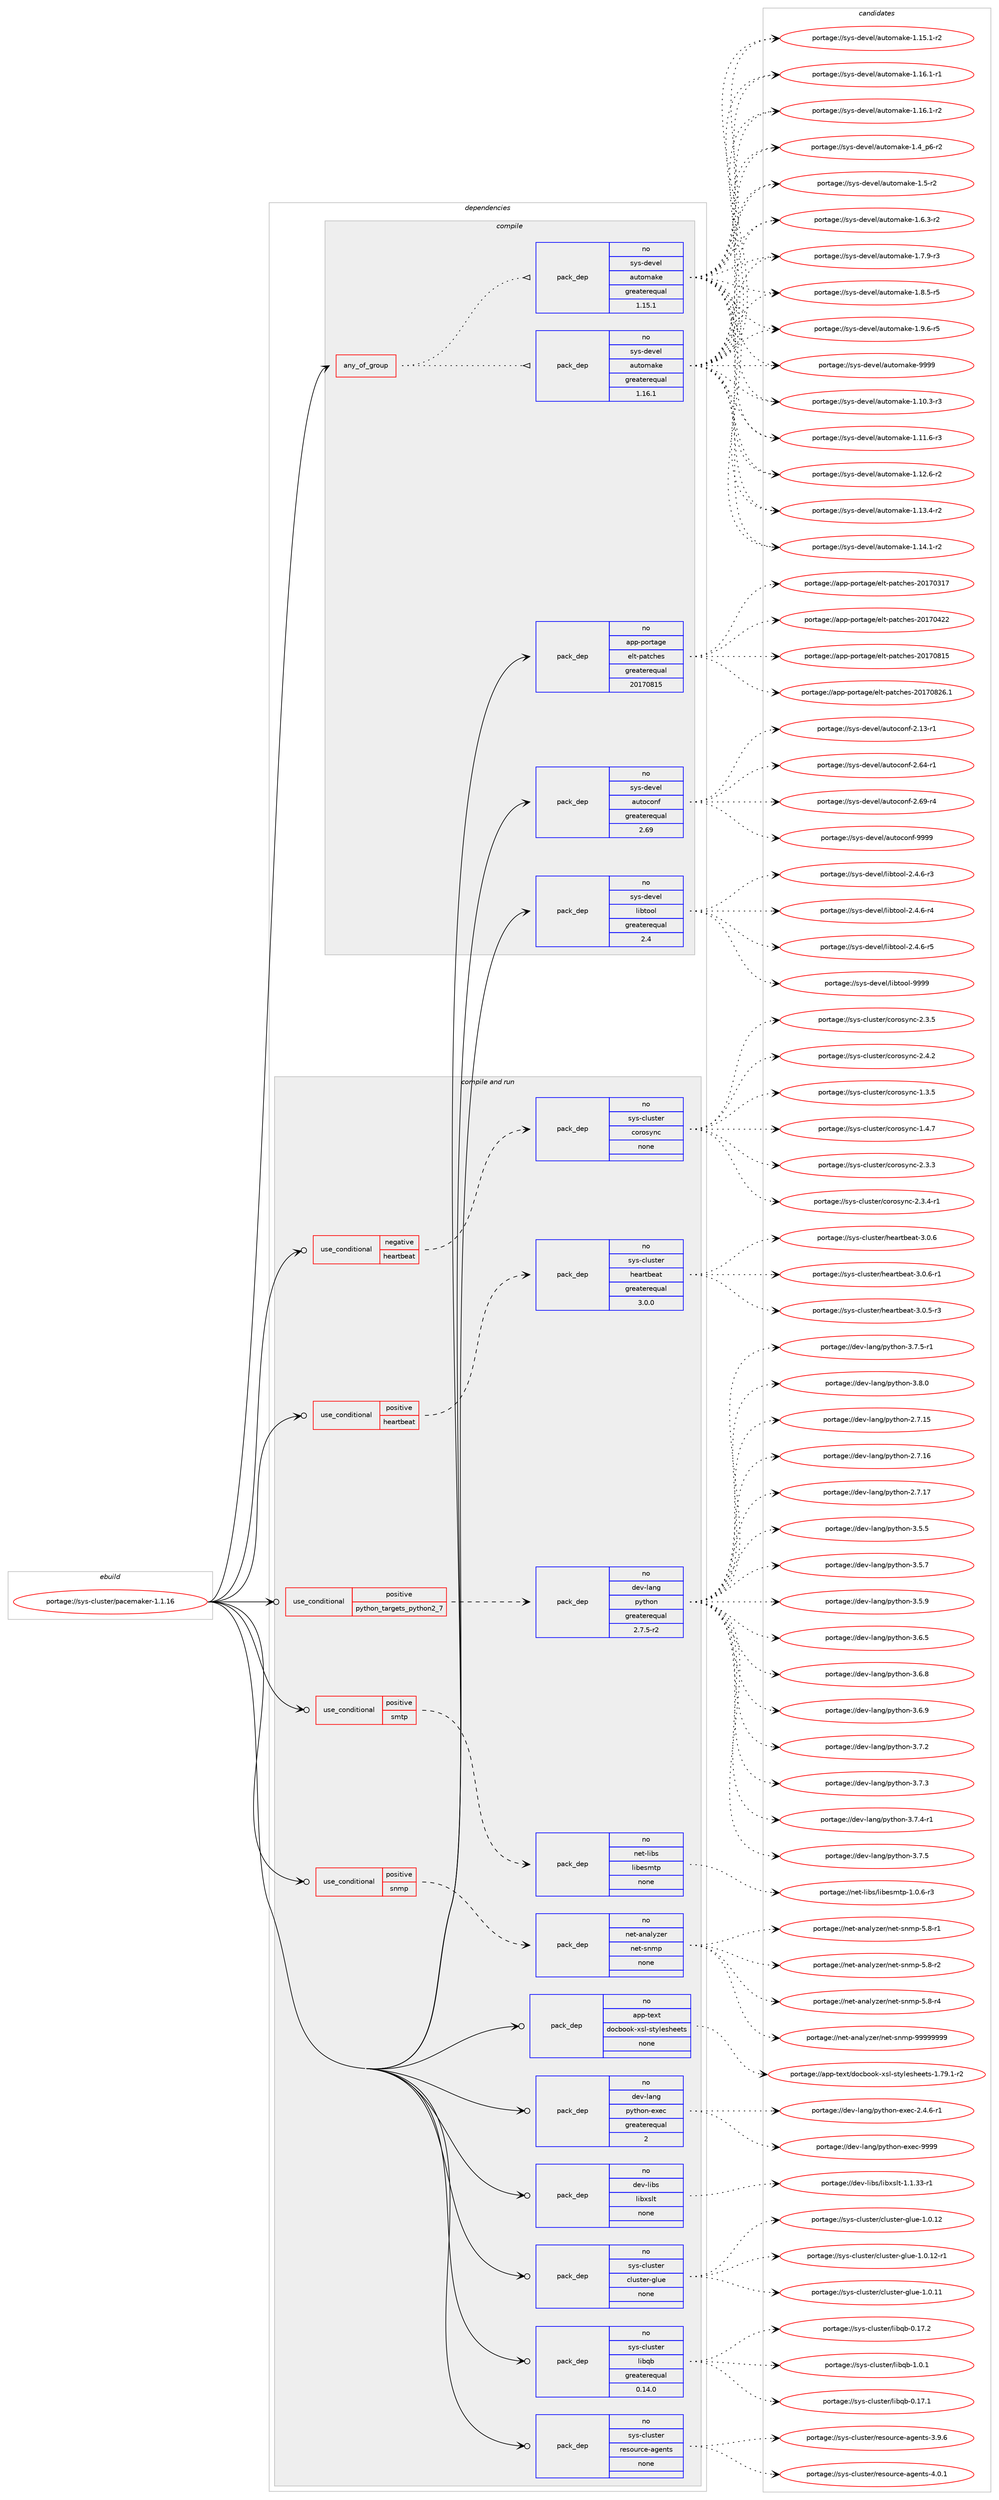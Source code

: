 digraph prolog {

# *************
# Graph options
# *************

newrank=true;
concentrate=true;
compound=true;
graph [rankdir=LR,fontname=Helvetica,fontsize=10,ranksep=1.5];#, ranksep=2.5, nodesep=0.2];
edge  [arrowhead=vee];
node  [fontname=Helvetica,fontsize=10];

# **********
# The ebuild
# **********

subgraph cluster_leftcol {
color=gray;
rank=same;
label=<<i>ebuild</i>>;
id [label="portage://sys-cluster/pacemaker-1.1.16", color=red, width=4, href="../sys-cluster/pacemaker-1.1.16.svg"];
}

# ****************
# The dependencies
# ****************

subgraph cluster_midcol {
color=gray;
label=<<i>dependencies</i>>;
subgraph cluster_compile {
fillcolor="#eeeeee";
style=filled;
label=<<i>compile</i>>;
subgraph any6788 {
dependency420445 [label=<<TABLE BORDER="0" CELLBORDER="1" CELLSPACING="0" CELLPADDING="4"><TR><TD CELLPADDING="10">any_of_group</TD></TR></TABLE>>, shape=none, color=red];subgraph pack311557 {
dependency420446 [label=<<TABLE BORDER="0" CELLBORDER="1" CELLSPACING="0" CELLPADDING="4" WIDTH="220"><TR><TD ROWSPAN="6" CELLPADDING="30">pack_dep</TD></TR><TR><TD WIDTH="110">no</TD></TR><TR><TD>sys-devel</TD></TR><TR><TD>automake</TD></TR><TR><TD>greaterequal</TD></TR><TR><TD>1.16.1</TD></TR></TABLE>>, shape=none, color=blue];
}
dependency420445:e -> dependency420446:w [weight=20,style="dotted",arrowhead="oinv"];
subgraph pack311558 {
dependency420447 [label=<<TABLE BORDER="0" CELLBORDER="1" CELLSPACING="0" CELLPADDING="4" WIDTH="220"><TR><TD ROWSPAN="6" CELLPADDING="30">pack_dep</TD></TR><TR><TD WIDTH="110">no</TD></TR><TR><TD>sys-devel</TD></TR><TR><TD>automake</TD></TR><TR><TD>greaterequal</TD></TR><TR><TD>1.15.1</TD></TR></TABLE>>, shape=none, color=blue];
}
dependency420445:e -> dependency420447:w [weight=20,style="dotted",arrowhead="oinv"];
}
id:e -> dependency420445:w [weight=20,style="solid",arrowhead="vee"];
subgraph pack311559 {
dependency420448 [label=<<TABLE BORDER="0" CELLBORDER="1" CELLSPACING="0" CELLPADDING="4" WIDTH="220"><TR><TD ROWSPAN="6" CELLPADDING="30">pack_dep</TD></TR><TR><TD WIDTH="110">no</TD></TR><TR><TD>app-portage</TD></TR><TR><TD>elt-patches</TD></TR><TR><TD>greaterequal</TD></TR><TR><TD>20170815</TD></TR></TABLE>>, shape=none, color=blue];
}
id:e -> dependency420448:w [weight=20,style="solid",arrowhead="vee"];
subgraph pack311560 {
dependency420449 [label=<<TABLE BORDER="0" CELLBORDER="1" CELLSPACING="0" CELLPADDING="4" WIDTH="220"><TR><TD ROWSPAN="6" CELLPADDING="30">pack_dep</TD></TR><TR><TD WIDTH="110">no</TD></TR><TR><TD>sys-devel</TD></TR><TR><TD>autoconf</TD></TR><TR><TD>greaterequal</TD></TR><TR><TD>2.69</TD></TR></TABLE>>, shape=none, color=blue];
}
id:e -> dependency420449:w [weight=20,style="solid",arrowhead="vee"];
subgraph pack311561 {
dependency420450 [label=<<TABLE BORDER="0" CELLBORDER="1" CELLSPACING="0" CELLPADDING="4" WIDTH="220"><TR><TD ROWSPAN="6" CELLPADDING="30">pack_dep</TD></TR><TR><TD WIDTH="110">no</TD></TR><TR><TD>sys-devel</TD></TR><TR><TD>libtool</TD></TR><TR><TD>greaterequal</TD></TR><TR><TD>2.4</TD></TR></TABLE>>, shape=none, color=blue];
}
id:e -> dependency420450:w [weight=20,style="solid",arrowhead="vee"];
}
subgraph cluster_compileandrun {
fillcolor="#eeeeee";
style=filled;
label=<<i>compile and run</i>>;
subgraph cond101871 {
dependency420451 [label=<<TABLE BORDER="0" CELLBORDER="1" CELLSPACING="0" CELLPADDING="4"><TR><TD ROWSPAN="3" CELLPADDING="10">use_conditional</TD></TR><TR><TD>negative</TD></TR><TR><TD>heartbeat</TD></TR></TABLE>>, shape=none, color=red];
subgraph pack311562 {
dependency420452 [label=<<TABLE BORDER="0" CELLBORDER="1" CELLSPACING="0" CELLPADDING="4" WIDTH="220"><TR><TD ROWSPAN="6" CELLPADDING="30">pack_dep</TD></TR><TR><TD WIDTH="110">no</TD></TR><TR><TD>sys-cluster</TD></TR><TR><TD>corosync</TD></TR><TR><TD>none</TD></TR><TR><TD></TD></TR></TABLE>>, shape=none, color=blue];
}
dependency420451:e -> dependency420452:w [weight=20,style="dashed",arrowhead="vee"];
}
id:e -> dependency420451:w [weight=20,style="solid",arrowhead="odotvee"];
subgraph cond101872 {
dependency420453 [label=<<TABLE BORDER="0" CELLBORDER="1" CELLSPACING="0" CELLPADDING="4"><TR><TD ROWSPAN="3" CELLPADDING="10">use_conditional</TD></TR><TR><TD>positive</TD></TR><TR><TD>heartbeat</TD></TR></TABLE>>, shape=none, color=red];
subgraph pack311563 {
dependency420454 [label=<<TABLE BORDER="0" CELLBORDER="1" CELLSPACING="0" CELLPADDING="4" WIDTH="220"><TR><TD ROWSPAN="6" CELLPADDING="30">pack_dep</TD></TR><TR><TD WIDTH="110">no</TD></TR><TR><TD>sys-cluster</TD></TR><TR><TD>heartbeat</TD></TR><TR><TD>greaterequal</TD></TR><TR><TD>3.0.0</TD></TR></TABLE>>, shape=none, color=blue];
}
dependency420453:e -> dependency420454:w [weight=20,style="dashed",arrowhead="vee"];
}
id:e -> dependency420453:w [weight=20,style="solid",arrowhead="odotvee"];
subgraph cond101873 {
dependency420455 [label=<<TABLE BORDER="0" CELLBORDER="1" CELLSPACING="0" CELLPADDING="4"><TR><TD ROWSPAN="3" CELLPADDING="10">use_conditional</TD></TR><TR><TD>positive</TD></TR><TR><TD>python_targets_python2_7</TD></TR></TABLE>>, shape=none, color=red];
subgraph pack311564 {
dependency420456 [label=<<TABLE BORDER="0" CELLBORDER="1" CELLSPACING="0" CELLPADDING="4" WIDTH="220"><TR><TD ROWSPAN="6" CELLPADDING="30">pack_dep</TD></TR><TR><TD WIDTH="110">no</TD></TR><TR><TD>dev-lang</TD></TR><TR><TD>python</TD></TR><TR><TD>greaterequal</TD></TR><TR><TD>2.7.5-r2</TD></TR></TABLE>>, shape=none, color=blue];
}
dependency420455:e -> dependency420456:w [weight=20,style="dashed",arrowhead="vee"];
}
id:e -> dependency420455:w [weight=20,style="solid",arrowhead="odotvee"];
subgraph cond101874 {
dependency420457 [label=<<TABLE BORDER="0" CELLBORDER="1" CELLSPACING="0" CELLPADDING="4"><TR><TD ROWSPAN="3" CELLPADDING="10">use_conditional</TD></TR><TR><TD>positive</TD></TR><TR><TD>smtp</TD></TR></TABLE>>, shape=none, color=red];
subgraph pack311565 {
dependency420458 [label=<<TABLE BORDER="0" CELLBORDER="1" CELLSPACING="0" CELLPADDING="4" WIDTH="220"><TR><TD ROWSPAN="6" CELLPADDING="30">pack_dep</TD></TR><TR><TD WIDTH="110">no</TD></TR><TR><TD>net-libs</TD></TR><TR><TD>libesmtp</TD></TR><TR><TD>none</TD></TR><TR><TD></TD></TR></TABLE>>, shape=none, color=blue];
}
dependency420457:e -> dependency420458:w [weight=20,style="dashed",arrowhead="vee"];
}
id:e -> dependency420457:w [weight=20,style="solid",arrowhead="odotvee"];
subgraph cond101875 {
dependency420459 [label=<<TABLE BORDER="0" CELLBORDER="1" CELLSPACING="0" CELLPADDING="4"><TR><TD ROWSPAN="3" CELLPADDING="10">use_conditional</TD></TR><TR><TD>positive</TD></TR><TR><TD>snmp</TD></TR></TABLE>>, shape=none, color=red];
subgraph pack311566 {
dependency420460 [label=<<TABLE BORDER="0" CELLBORDER="1" CELLSPACING="0" CELLPADDING="4" WIDTH="220"><TR><TD ROWSPAN="6" CELLPADDING="30">pack_dep</TD></TR><TR><TD WIDTH="110">no</TD></TR><TR><TD>net-analyzer</TD></TR><TR><TD>net-snmp</TD></TR><TR><TD>none</TD></TR><TR><TD></TD></TR></TABLE>>, shape=none, color=blue];
}
dependency420459:e -> dependency420460:w [weight=20,style="dashed",arrowhead="vee"];
}
id:e -> dependency420459:w [weight=20,style="solid",arrowhead="odotvee"];
subgraph pack311567 {
dependency420461 [label=<<TABLE BORDER="0" CELLBORDER="1" CELLSPACING="0" CELLPADDING="4" WIDTH="220"><TR><TD ROWSPAN="6" CELLPADDING="30">pack_dep</TD></TR><TR><TD WIDTH="110">no</TD></TR><TR><TD>app-text</TD></TR><TR><TD>docbook-xsl-stylesheets</TD></TR><TR><TD>none</TD></TR><TR><TD></TD></TR></TABLE>>, shape=none, color=blue];
}
id:e -> dependency420461:w [weight=20,style="solid",arrowhead="odotvee"];
subgraph pack311568 {
dependency420462 [label=<<TABLE BORDER="0" CELLBORDER="1" CELLSPACING="0" CELLPADDING="4" WIDTH="220"><TR><TD ROWSPAN="6" CELLPADDING="30">pack_dep</TD></TR><TR><TD WIDTH="110">no</TD></TR><TR><TD>dev-lang</TD></TR><TR><TD>python-exec</TD></TR><TR><TD>greaterequal</TD></TR><TR><TD>2</TD></TR></TABLE>>, shape=none, color=blue];
}
id:e -> dependency420462:w [weight=20,style="solid",arrowhead="odotvee"];
subgraph pack311569 {
dependency420463 [label=<<TABLE BORDER="0" CELLBORDER="1" CELLSPACING="0" CELLPADDING="4" WIDTH="220"><TR><TD ROWSPAN="6" CELLPADDING="30">pack_dep</TD></TR><TR><TD WIDTH="110">no</TD></TR><TR><TD>dev-libs</TD></TR><TR><TD>libxslt</TD></TR><TR><TD>none</TD></TR><TR><TD></TD></TR></TABLE>>, shape=none, color=blue];
}
id:e -> dependency420463:w [weight=20,style="solid",arrowhead="odotvee"];
subgraph pack311570 {
dependency420464 [label=<<TABLE BORDER="0" CELLBORDER="1" CELLSPACING="0" CELLPADDING="4" WIDTH="220"><TR><TD ROWSPAN="6" CELLPADDING="30">pack_dep</TD></TR><TR><TD WIDTH="110">no</TD></TR><TR><TD>sys-cluster</TD></TR><TR><TD>cluster-glue</TD></TR><TR><TD>none</TD></TR><TR><TD></TD></TR></TABLE>>, shape=none, color=blue];
}
id:e -> dependency420464:w [weight=20,style="solid",arrowhead="odotvee"];
subgraph pack311571 {
dependency420465 [label=<<TABLE BORDER="0" CELLBORDER="1" CELLSPACING="0" CELLPADDING="4" WIDTH="220"><TR><TD ROWSPAN="6" CELLPADDING="30">pack_dep</TD></TR><TR><TD WIDTH="110">no</TD></TR><TR><TD>sys-cluster</TD></TR><TR><TD>libqb</TD></TR><TR><TD>greaterequal</TD></TR><TR><TD>0.14.0</TD></TR></TABLE>>, shape=none, color=blue];
}
id:e -> dependency420465:w [weight=20,style="solid",arrowhead="odotvee"];
subgraph pack311572 {
dependency420466 [label=<<TABLE BORDER="0" CELLBORDER="1" CELLSPACING="0" CELLPADDING="4" WIDTH="220"><TR><TD ROWSPAN="6" CELLPADDING="30">pack_dep</TD></TR><TR><TD WIDTH="110">no</TD></TR><TR><TD>sys-cluster</TD></TR><TR><TD>resource-agents</TD></TR><TR><TD>none</TD></TR><TR><TD></TD></TR></TABLE>>, shape=none, color=blue];
}
id:e -> dependency420466:w [weight=20,style="solid",arrowhead="odotvee"];
}
subgraph cluster_run {
fillcolor="#eeeeee";
style=filled;
label=<<i>run</i>>;
}
}

# **************
# The candidates
# **************

subgraph cluster_choices {
rank=same;
color=gray;
label=<<i>candidates</i>>;

subgraph choice311557 {
color=black;
nodesep=1;
choiceportage11512111545100101118101108479711711611110997107101454946494846514511451 [label="portage://sys-devel/automake-1.10.3-r3", color=red, width=4,href="../sys-devel/automake-1.10.3-r3.svg"];
choiceportage11512111545100101118101108479711711611110997107101454946494946544511451 [label="portage://sys-devel/automake-1.11.6-r3", color=red, width=4,href="../sys-devel/automake-1.11.6-r3.svg"];
choiceportage11512111545100101118101108479711711611110997107101454946495046544511450 [label="portage://sys-devel/automake-1.12.6-r2", color=red, width=4,href="../sys-devel/automake-1.12.6-r2.svg"];
choiceportage11512111545100101118101108479711711611110997107101454946495146524511450 [label="portage://sys-devel/automake-1.13.4-r2", color=red, width=4,href="../sys-devel/automake-1.13.4-r2.svg"];
choiceportage11512111545100101118101108479711711611110997107101454946495246494511450 [label="portage://sys-devel/automake-1.14.1-r2", color=red, width=4,href="../sys-devel/automake-1.14.1-r2.svg"];
choiceportage11512111545100101118101108479711711611110997107101454946495346494511450 [label="portage://sys-devel/automake-1.15.1-r2", color=red, width=4,href="../sys-devel/automake-1.15.1-r2.svg"];
choiceportage11512111545100101118101108479711711611110997107101454946495446494511449 [label="portage://sys-devel/automake-1.16.1-r1", color=red, width=4,href="../sys-devel/automake-1.16.1-r1.svg"];
choiceportage11512111545100101118101108479711711611110997107101454946495446494511450 [label="portage://sys-devel/automake-1.16.1-r2", color=red, width=4,href="../sys-devel/automake-1.16.1-r2.svg"];
choiceportage115121115451001011181011084797117116111109971071014549465295112544511450 [label="portage://sys-devel/automake-1.4_p6-r2", color=red, width=4,href="../sys-devel/automake-1.4_p6-r2.svg"];
choiceportage11512111545100101118101108479711711611110997107101454946534511450 [label="portage://sys-devel/automake-1.5-r2", color=red, width=4,href="../sys-devel/automake-1.5-r2.svg"];
choiceportage115121115451001011181011084797117116111109971071014549465446514511450 [label="portage://sys-devel/automake-1.6.3-r2", color=red, width=4,href="../sys-devel/automake-1.6.3-r2.svg"];
choiceportage115121115451001011181011084797117116111109971071014549465546574511451 [label="portage://sys-devel/automake-1.7.9-r3", color=red, width=4,href="../sys-devel/automake-1.7.9-r3.svg"];
choiceportage115121115451001011181011084797117116111109971071014549465646534511453 [label="portage://sys-devel/automake-1.8.5-r5", color=red, width=4,href="../sys-devel/automake-1.8.5-r5.svg"];
choiceportage115121115451001011181011084797117116111109971071014549465746544511453 [label="portage://sys-devel/automake-1.9.6-r5", color=red, width=4,href="../sys-devel/automake-1.9.6-r5.svg"];
choiceportage115121115451001011181011084797117116111109971071014557575757 [label="portage://sys-devel/automake-9999", color=red, width=4,href="../sys-devel/automake-9999.svg"];
dependency420446:e -> choiceportage11512111545100101118101108479711711611110997107101454946494846514511451:w [style=dotted,weight="100"];
dependency420446:e -> choiceportage11512111545100101118101108479711711611110997107101454946494946544511451:w [style=dotted,weight="100"];
dependency420446:e -> choiceportage11512111545100101118101108479711711611110997107101454946495046544511450:w [style=dotted,weight="100"];
dependency420446:e -> choiceportage11512111545100101118101108479711711611110997107101454946495146524511450:w [style=dotted,weight="100"];
dependency420446:e -> choiceportage11512111545100101118101108479711711611110997107101454946495246494511450:w [style=dotted,weight="100"];
dependency420446:e -> choiceportage11512111545100101118101108479711711611110997107101454946495346494511450:w [style=dotted,weight="100"];
dependency420446:e -> choiceportage11512111545100101118101108479711711611110997107101454946495446494511449:w [style=dotted,weight="100"];
dependency420446:e -> choiceportage11512111545100101118101108479711711611110997107101454946495446494511450:w [style=dotted,weight="100"];
dependency420446:e -> choiceportage115121115451001011181011084797117116111109971071014549465295112544511450:w [style=dotted,weight="100"];
dependency420446:e -> choiceportage11512111545100101118101108479711711611110997107101454946534511450:w [style=dotted,weight="100"];
dependency420446:e -> choiceportage115121115451001011181011084797117116111109971071014549465446514511450:w [style=dotted,weight="100"];
dependency420446:e -> choiceportage115121115451001011181011084797117116111109971071014549465546574511451:w [style=dotted,weight="100"];
dependency420446:e -> choiceportage115121115451001011181011084797117116111109971071014549465646534511453:w [style=dotted,weight="100"];
dependency420446:e -> choiceportage115121115451001011181011084797117116111109971071014549465746544511453:w [style=dotted,weight="100"];
dependency420446:e -> choiceportage115121115451001011181011084797117116111109971071014557575757:w [style=dotted,weight="100"];
}
subgraph choice311558 {
color=black;
nodesep=1;
choiceportage11512111545100101118101108479711711611110997107101454946494846514511451 [label="portage://sys-devel/automake-1.10.3-r3", color=red, width=4,href="../sys-devel/automake-1.10.3-r3.svg"];
choiceportage11512111545100101118101108479711711611110997107101454946494946544511451 [label="portage://sys-devel/automake-1.11.6-r3", color=red, width=4,href="../sys-devel/automake-1.11.6-r3.svg"];
choiceportage11512111545100101118101108479711711611110997107101454946495046544511450 [label="portage://sys-devel/automake-1.12.6-r2", color=red, width=4,href="../sys-devel/automake-1.12.6-r2.svg"];
choiceportage11512111545100101118101108479711711611110997107101454946495146524511450 [label="portage://sys-devel/automake-1.13.4-r2", color=red, width=4,href="../sys-devel/automake-1.13.4-r2.svg"];
choiceportage11512111545100101118101108479711711611110997107101454946495246494511450 [label="portage://sys-devel/automake-1.14.1-r2", color=red, width=4,href="../sys-devel/automake-1.14.1-r2.svg"];
choiceportage11512111545100101118101108479711711611110997107101454946495346494511450 [label="portage://sys-devel/automake-1.15.1-r2", color=red, width=4,href="../sys-devel/automake-1.15.1-r2.svg"];
choiceportage11512111545100101118101108479711711611110997107101454946495446494511449 [label="portage://sys-devel/automake-1.16.1-r1", color=red, width=4,href="../sys-devel/automake-1.16.1-r1.svg"];
choiceportage11512111545100101118101108479711711611110997107101454946495446494511450 [label="portage://sys-devel/automake-1.16.1-r2", color=red, width=4,href="../sys-devel/automake-1.16.1-r2.svg"];
choiceportage115121115451001011181011084797117116111109971071014549465295112544511450 [label="portage://sys-devel/automake-1.4_p6-r2", color=red, width=4,href="../sys-devel/automake-1.4_p6-r2.svg"];
choiceportage11512111545100101118101108479711711611110997107101454946534511450 [label="portage://sys-devel/automake-1.5-r2", color=red, width=4,href="../sys-devel/automake-1.5-r2.svg"];
choiceportage115121115451001011181011084797117116111109971071014549465446514511450 [label="portage://sys-devel/automake-1.6.3-r2", color=red, width=4,href="../sys-devel/automake-1.6.3-r2.svg"];
choiceportage115121115451001011181011084797117116111109971071014549465546574511451 [label="portage://sys-devel/automake-1.7.9-r3", color=red, width=4,href="../sys-devel/automake-1.7.9-r3.svg"];
choiceportage115121115451001011181011084797117116111109971071014549465646534511453 [label="portage://sys-devel/automake-1.8.5-r5", color=red, width=4,href="../sys-devel/automake-1.8.5-r5.svg"];
choiceportage115121115451001011181011084797117116111109971071014549465746544511453 [label="portage://sys-devel/automake-1.9.6-r5", color=red, width=4,href="../sys-devel/automake-1.9.6-r5.svg"];
choiceportage115121115451001011181011084797117116111109971071014557575757 [label="portage://sys-devel/automake-9999", color=red, width=4,href="../sys-devel/automake-9999.svg"];
dependency420447:e -> choiceportage11512111545100101118101108479711711611110997107101454946494846514511451:w [style=dotted,weight="100"];
dependency420447:e -> choiceportage11512111545100101118101108479711711611110997107101454946494946544511451:w [style=dotted,weight="100"];
dependency420447:e -> choiceportage11512111545100101118101108479711711611110997107101454946495046544511450:w [style=dotted,weight="100"];
dependency420447:e -> choiceportage11512111545100101118101108479711711611110997107101454946495146524511450:w [style=dotted,weight="100"];
dependency420447:e -> choiceportage11512111545100101118101108479711711611110997107101454946495246494511450:w [style=dotted,weight="100"];
dependency420447:e -> choiceportage11512111545100101118101108479711711611110997107101454946495346494511450:w [style=dotted,weight="100"];
dependency420447:e -> choiceportage11512111545100101118101108479711711611110997107101454946495446494511449:w [style=dotted,weight="100"];
dependency420447:e -> choiceportage11512111545100101118101108479711711611110997107101454946495446494511450:w [style=dotted,weight="100"];
dependency420447:e -> choiceportage115121115451001011181011084797117116111109971071014549465295112544511450:w [style=dotted,weight="100"];
dependency420447:e -> choiceportage11512111545100101118101108479711711611110997107101454946534511450:w [style=dotted,weight="100"];
dependency420447:e -> choiceportage115121115451001011181011084797117116111109971071014549465446514511450:w [style=dotted,weight="100"];
dependency420447:e -> choiceportage115121115451001011181011084797117116111109971071014549465546574511451:w [style=dotted,weight="100"];
dependency420447:e -> choiceportage115121115451001011181011084797117116111109971071014549465646534511453:w [style=dotted,weight="100"];
dependency420447:e -> choiceportage115121115451001011181011084797117116111109971071014549465746544511453:w [style=dotted,weight="100"];
dependency420447:e -> choiceportage115121115451001011181011084797117116111109971071014557575757:w [style=dotted,weight="100"];
}
subgraph choice311559 {
color=black;
nodesep=1;
choiceportage97112112451121111141169710310147101108116451129711699104101115455048495548514955 [label="portage://app-portage/elt-patches-20170317", color=red, width=4,href="../app-portage/elt-patches-20170317.svg"];
choiceportage97112112451121111141169710310147101108116451129711699104101115455048495548525050 [label="portage://app-portage/elt-patches-20170422", color=red, width=4,href="../app-portage/elt-patches-20170422.svg"];
choiceportage97112112451121111141169710310147101108116451129711699104101115455048495548564953 [label="portage://app-portage/elt-patches-20170815", color=red, width=4,href="../app-portage/elt-patches-20170815.svg"];
choiceportage971121124511211111411697103101471011081164511297116991041011154550484955485650544649 [label="portage://app-portage/elt-patches-20170826.1", color=red, width=4,href="../app-portage/elt-patches-20170826.1.svg"];
dependency420448:e -> choiceportage97112112451121111141169710310147101108116451129711699104101115455048495548514955:w [style=dotted,weight="100"];
dependency420448:e -> choiceportage97112112451121111141169710310147101108116451129711699104101115455048495548525050:w [style=dotted,weight="100"];
dependency420448:e -> choiceportage97112112451121111141169710310147101108116451129711699104101115455048495548564953:w [style=dotted,weight="100"];
dependency420448:e -> choiceportage971121124511211111411697103101471011081164511297116991041011154550484955485650544649:w [style=dotted,weight="100"];
}
subgraph choice311560 {
color=black;
nodesep=1;
choiceportage1151211154510010111810110847971171161119911111010245504649514511449 [label="portage://sys-devel/autoconf-2.13-r1", color=red, width=4,href="../sys-devel/autoconf-2.13-r1.svg"];
choiceportage1151211154510010111810110847971171161119911111010245504654524511449 [label="portage://sys-devel/autoconf-2.64-r1", color=red, width=4,href="../sys-devel/autoconf-2.64-r1.svg"];
choiceportage1151211154510010111810110847971171161119911111010245504654574511452 [label="portage://sys-devel/autoconf-2.69-r4", color=red, width=4,href="../sys-devel/autoconf-2.69-r4.svg"];
choiceportage115121115451001011181011084797117116111991111101024557575757 [label="portage://sys-devel/autoconf-9999", color=red, width=4,href="../sys-devel/autoconf-9999.svg"];
dependency420449:e -> choiceportage1151211154510010111810110847971171161119911111010245504649514511449:w [style=dotted,weight="100"];
dependency420449:e -> choiceportage1151211154510010111810110847971171161119911111010245504654524511449:w [style=dotted,weight="100"];
dependency420449:e -> choiceportage1151211154510010111810110847971171161119911111010245504654574511452:w [style=dotted,weight="100"];
dependency420449:e -> choiceportage115121115451001011181011084797117116111991111101024557575757:w [style=dotted,weight="100"];
}
subgraph choice311561 {
color=black;
nodesep=1;
choiceportage1151211154510010111810110847108105981161111111084550465246544511451 [label="portage://sys-devel/libtool-2.4.6-r3", color=red, width=4,href="../sys-devel/libtool-2.4.6-r3.svg"];
choiceportage1151211154510010111810110847108105981161111111084550465246544511452 [label="portage://sys-devel/libtool-2.4.6-r4", color=red, width=4,href="../sys-devel/libtool-2.4.6-r4.svg"];
choiceportage1151211154510010111810110847108105981161111111084550465246544511453 [label="portage://sys-devel/libtool-2.4.6-r5", color=red, width=4,href="../sys-devel/libtool-2.4.6-r5.svg"];
choiceportage1151211154510010111810110847108105981161111111084557575757 [label="portage://sys-devel/libtool-9999", color=red, width=4,href="../sys-devel/libtool-9999.svg"];
dependency420450:e -> choiceportage1151211154510010111810110847108105981161111111084550465246544511451:w [style=dotted,weight="100"];
dependency420450:e -> choiceportage1151211154510010111810110847108105981161111111084550465246544511452:w [style=dotted,weight="100"];
dependency420450:e -> choiceportage1151211154510010111810110847108105981161111111084550465246544511453:w [style=dotted,weight="100"];
dependency420450:e -> choiceportage1151211154510010111810110847108105981161111111084557575757:w [style=dotted,weight="100"];
}
subgraph choice311562 {
color=black;
nodesep=1;
choiceportage1151211154599108117115116101114479911111411111512111099454946514653 [label="portage://sys-cluster/corosync-1.3.5", color=red, width=4,href="../sys-cluster/corosync-1.3.5.svg"];
choiceportage1151211154599108117115116101114479911111411111512111099454946524655 [label="portage://sys-cluster/corosync-1.4.7", color=red, width=4,href="../sys-cluster/corosync-1.4.7.svg"];
choiceportage1151211154599108117115116101114479911111411111512111099455046514651 [label="portage://sys-cluster/corosync-2.3.3", color=red, width=4,href="../sys-cluster/corosync-2.3.3.svg"];
choiceportage11512111545991081171151161011144799111114111115121110994550465146524511449 [label="portage://sys-cluster/corosync-2.3.4-r1", color=red, width=4,href="../sys-cluster/corosync-2.3.4-r1.svg"];
choiceportage1151211154599108117115116101114479911111411111512111099455046514653 [label="portage://sys-cluster/corosync-2.3.5", color=red, width=4,href="../sys-cluster/corosync-2.3.5.svg"];
choiceportage1151211154599108117115116101114479911111411111512111099455046524650 [label="portage://sys-cluster/corosync-2.4.2", color=red, width=4,href="../sys-cluster/corosync-2.4.2.svg"];
dependency420452:e -> choiceportage1151211154599108117115116101114479911111411111512111099454946514653:w [style=dotted,weight="100"];
dependency420452:e -> choiceportage1151211154599108117115116101114479911111411111512111099454946524655:w [style=dotted,weight="100"];
dependency420452:e -> choiceportage1151211154599108117115116101114479911111411111512111099455046514651:w [style=dotted,weight="100"];
dependency420452:e -> choiceportage11512111545991081171151161011144799111114111115121110994550465146524511449:w [style=dotted,weight="100"];
dependency420452:e -> choiceportage1151211154599108117115116101114479911111411111512111099455046514653:w [style=dotted,weight="100"];
dependency420452:e -> choiceportage1151211154599108117115116101114479911111411111512111099455046524650:w [style=dotted,weight="100"];
}
subgraph choice311563 {
color=black;
nodesep=1;
choiceportage1151211154599108117115116101114471041019711411698101971164551464846534511451 [label="portage://sys-cluster/heartbeat-3.0.5-r3", color=red, width=4,href="../sys-cluster/heartbeat-3.0.5-r3.svg"];
choiceportage115121115459910811711511610111447104101971141169810197116455146484654 [label="portage://sys-cluster/heartbeat-3.0.6", color=red, width=4,href="../sys-cluster/heartbeat-3.0.6.svg"];
choiceportage1151211154599108117115116101114471041019711411698101971164551464846544511449 [label="portage://sys-cluster/heartbeat-3.0.6-r1", color=red, width=4,href="../sys-cluster/heartbeat-3.0.6-r1.svg"];
dependency420454:e -> choiceportage1151211154599108117115116101114471041019711411698101971164551464846534511451:w [style=dotted,weight="100"];
dependency420454:e -> choiceportage115121115459910811711511610111447104101971141169810197116455146484654:w [style=dotted,weight="100"];
dependency420454:e -> choiceportage1151211154599108117115116101114471041019711411698101971164551464846544511449:w [style=dotted,weight="100"];
}
subgraph choice311564 {
color=black;
nodesep=1;
choiceportage10010111845108971101034711212111610411111045504655464953 [label="portage://dev-lang/python-2.7.15", color=red, width=4,href="../dev-lang/python-2.7.15.svg"];
choiceportage10010111845108971101034711212111610411111045504655464954 [label="portage://dev-lang/python-2.7.16", color=red, width=4,href="../dev-lang/python-2.7.16.svg"];
choiceportage10010111845108971101034711212111610411111045504655464955 [label="portage://dev-lang/python-2.7.17", color=red, width=4,href="../dev-lang/python-2.7.17.svg"];
choiceportage100101118451089711010347112121116104111110455146534653 [label="portage://dev-lang/python-3.5.5", color=red, width=4,href="../dev-lang/python-3.5.5.svg"];
choiceportage100101118451089711010347112121116104111110455146534655 [label="portage://dev-lang/python-3.5.7", color=red, width=4,href="../dev-lang/python-3.5.7.svg"];
choiceportage100101118451089711010347112121116104111110455146534657 [label="portage://dev-lang/python-3.5.9", color=red, width=4,href="../dev-lang/python-3.5.9.svg"];
choiceportage100101118451089711010347112121116104111110455146544653 [label="portage://dev-lang/python-3.6.5", color=red, width=4,href="../dev-lang/python-3.6.5.svg"];
choiceportage100101118451089711010347112121116104111110455146544656 [label="portage://dev-lang/python-3.6.8", color=red, width=4,href="../dev-lang/python-3.6.8.svg"];
choiceportage100101118451089711010347112121116104111110455146544657 [label="portage://dev-lang/python-3.6.9", color=red, width=4,href="../dev-lang/python-3.6.9.svg"];
choiceportage100101118451089711010347112121116104111110455146554650 [label="portage://dev-lang/python-3.7.2", color=red, width=4,href="../dev-lang/python-3.7.2.svg"];
choiceportage100101118451089711010347112121116104111110455146554651 [label="portage://dev-lang/python-3.7.3", color=red, width=4,href="../dev-lang/python-3.7.3.svg"];
choiceportage1001011184510897110103471121211161041111104551465546524511449 [label="portage://dev-lang/python-3.7.4-r1", color=red, width=4,href="../dev-lang/python-3.7.4-r1.svg"];
choiceportage100101118451089711010347112121116104111110455146554653 [label="portage://dev-lang/python-3.7.5", color=red, width=4,href="../dev-lang/python-3.7.5.svg"];
choiceportage1001011184510897110103471121211161041111104551465546534511449 [label="portage://dev-lang/python-3.7.5-r1", color=red, width=4,href="../dev-lang/python-3.7.5-r1.svg"];
choiceportage100101118451089711010347112121116104111110455146564648 [label="portage://dev-lang/python-3.8.0", color=red, width=4,href="../dev-lang/python-3.8.0.svg"];
dependency420456:e -> choiceportage10010111845108971101034711212111610411111045504655464953:w [style=dotted,weight="100"];
dependency420456:e -> choiceportage10010111845108971101034711212111610411111045504655464954:w [style=dotted,weight="100"];
dependency420456:e -> choiceportage10010111845108971101034711212111610411111045504655464955:w [style=dotted,weight="100"];
dependency420456:e -> choiceportage100101118451089711010347112121116104111110455146534653:w [style=dotted,weight="100"];
dependency420456:e -> choiceportage100101118451089711010347112121116104111110455146534655:w [style=dotted,weight="100"];
dependency420456:e -> choiceportage100101118451089711010347112121116104111110455146534657:w [style=dotted,weight="100"];
dependency420456:e -> choiceportage100101118451089711010347112121116104111110455146544653:w [style=dotted,weight="100"];
dependency420456:e -> choiceportage100101118451089711010347112121116104111110455146544656:w [style=dotted,weight="100"];
dependency420456:e -> choiceportage100101118451089711010347112121116104111110455146544657:w [style=dotted,weight="100"];
dependency420456:e -> choiceportage100101118451089711010347112121116104111110455146554650:w [style=dotted,weight="100"];
dependency420456:e -> choiceportage100101118451089711010347112121116104111110455146554651:w [style=dotted,weight="100"];
dependency420456:e -> choiceportage1001011184510897110103471121211161041111104551465546524511449:w [style=dotted,weight="100"];
dependency420456:e -> choiceportage100101118451089711010347112121116104111110455146554653:w [style=dotted,weight="100"];
dependency420456:e -> choiceportage1001011184510897110103471121211161041111104551465546534511449:w [style=dotted,weight="100"];
dependency420456:e -> choiceportage100101118451089711010347112121116104111110455146564648:w [style=dotted,weight="100"];
}
subgraph choice311565 {
color=black;
nodesep=1;
choiceportage110101116451081059811547108105981011151091161124549464846544511451 [label="portage://net-libs/libesmtp-1.0.6-r3", color=red, width=4,href="../net-libs/libesmtp-1.0.6-r3.svg"];
dependency420458:e -> choiceportage110101116451081059811547108105981011151091161124549464846544511451:w [style=dotted,weight="100"];
}
subgraph choice311566 {
color=black;
nodesep=1;
choiceportage1101011164597110971081211221011144711010111645115110109112455346564511449 [label="portage://net-analyzer/net-snmp-5.8-r1", color=red, width=4,href="../net-analyzer/net-snmp-5.8-r1.svg"];
choiceportage1101011164597110971081211221011144711010111645115110109112455346564511450 [label="portage://net-analyzer/net-snmp-5.8-r2", color=red, width=4,href="../net-analyzer/net-snmp-5.8-r2.svg"];
choiceportage1101011164597110971081211221011144711010111645115110109112455346564511452 [label="portage://net-analyzer/net-snmp-5.8-r4", color=red, width=4,href="../net-analyzer/net-snmp-5.8-r4.svg"];
choiceportage1101011164597110971081211221011144711010111645115110109112455757575757575757 [label="portage://net-analyzer/net-snmp-99999999", color=red, width=4,href="../net-analyzer/net-snmp-99999999.svg"];
dependency420460:e -> choiceportage1101011164597110971081211221011144711010111645115110109112455346564511449:w [style=dotted,weight="100"];
dependency420460:e -> choiceportage1101011164597110971081211221011144711010111645115110109112455346564511450:w [style=dotted,weight="100"];
dependency420460:e -> choiceportage1101011164597110971081211221011144711010111645115110109112455346564511452:w [style=dotted,weight="100"];
dependency420460:e -> choiceportage1101011164597110971081211221011144711010111645115110109112455757575757575757:w [style=dotted,weight="100"];
}
subgraph choice311567 {
color=black;
nodesep=1;
choiceportage97112112451161011201164710011199981111111074512011510845115116121108101115104101101116115454946555746494511450 [label="portage://app-text/docbook-xsl-stylesheets-1.79.1-r2", color=red, width=4,href="../app-text/docbook-xsl-stylesheets-1.79.1-r2.svg"];
dependency420461:e -> choiceportage97112112451161011201164710011199981111111074512011510845115116121108101115104101101116115454946555746494511450:w [style=dotted,weight="100"];
}
subgraph choice311568 {
color=black;
nodesep=1;
choiceportage10010111845108971101034711212111610411111045101120101994550465246544511449 [label="portage://dev-lang/python-exec-2.4.6-r1", color=red, width=4,href="../dev-lang/python-exec-2.4.6-r1.svg"];
choiceportage10010111845108971101034711212111610411111045101120101994557575757 [label="portage://dev-lang/python-exec-9999", color=red, width=4,href="../dev-lang/python-exec-9999.svg"];
dependency420462:e -> choiceportage10010111845108971101034711212111610411111045101120101994550465246544511449:w [style=dotted,weight="100"];
dependency420462:e -> choiceportage10010111845108971101034711212111610411111045101120101994557575757:w [style=dotted,weight="100"];
}
subgraph choice311569 {
color=black;
nodesep=1;
choiceportage10010111845108105981154710810598120115108116454946494651514511449 [label="portage://dev-libs/libxslt-1.1.33-r1", color=red, width=4,href="../dev-libs/libxslt-1.1.33-r1.svg"];
dependency420463:e -> choiceportage10010111845108105981154710810598120115108116454946494651514511449:w [style=dotted,weight="100"];
}
subgraph choice311570 {
color=black;
nodesep=1;
choiceportage115121115459910811711511610111447991081171151161011144510310811710145494648464949 [label="portage://sys-cluster/cluster-glue-1.0.11", color=red, width=4,href="../sys-cluster/cluster-glue-1.0.11.svg"];
choiceportage115121115459910811711511610111447991081171151161011144510310811710145494648464950 [label="portage://sys-cluster/cluster-glue-1.0.12", color=red, width=4,href="../sys-cluster/cluster-glue-1.0.12.svg"];
choiceportage1151211154599108117115116101114479910811711511610111445103108117101454946484649504511449 [label="portage://sys-cluster/cluster-glue-1.0.12-r1", color=red, width=4,href="../sys-cluster/cluster-glue-1.0.12-r1.svg"];
dependency420464:e -> choiceportage115121115459910811711511610111447991081171151161011144510310811710145494648464949:w [style=dotted,weight="100"];
dependency420464:e -> choiceportage115121115459910811711511610111447991081171151161011144510310811710145494648464950:w [style=dotted,weight="100"];
dependency420464:e -> choiceportage1151211154599108117115116101114479910811711511610111445103108117101454946484649504511449:w [style=dotted,weight="100"];
}
subgraph choice311571 {
color=black;
nodesep=1;
choiceportage115121115459910811711511610111447108105981139845484649554649 [label="portage://sys-cluster/libqb-0.17.1", color=red, width=4,href="../sys-cluster/libqb-0.17.1.svg"];
choiceportage115121115459910811711511610111447108105981139845484649554650 [label="portage://sys-cluster/libqb-0.17.2", color=red, width=4,href="../sys-cluster/libqb-0.17.2.svg"];
choiceportage1151211154599108117115116101114471081059811398454946484649 [label="portage://sys-cluster/libqb-1.0.1", color=red, width=4,href="../sys-cluster/libqb-1.0.1.svg"];
dependency420465:e -> choiceportage115121115459910811711511610111447108105981139845484649554649:w [style=dotted,weight="100"];
dependency420465:e -> choiceportage115121115459910811711511610111447108105981139845484649554650:w [style=dotted,weight="100"];
dependency420465:e -> choiceportage1151211154599108117115116101114471081059811398454946484649:w [style=dotted,weight="100"];
}
subgraph choice311572 {
color=black;
nodesep=1;
choiceportage115121115459910811711511610111447114101115111117114991014597103101110116115455146574654 [label="portage://sys-cluster/resource-agents-3.9.6", color=red, width=4,href="../sys-cluster/resource-agents-3.9.6.svg"];
choiceportage115121115459910811711511610111447114101115111117114991014597103101110116115455246484649 [label="portage://sys-cluster/resource-agents-4.0.1", color=red, width=4,href="../sys-cluster/resource-agents-4.0.1.svg"];
dependency420466:e -> choiceportage115121115459910811711511610111447114101115111117114991014597103101110116115455146574654:w [style=dotted,weight="100"];
dependency420466:e -> choiceportage115121115459910811711511610111447114101115111117114991014597103101110116115455246484649:w [style=dotted,weight="100"];
}
}

}
